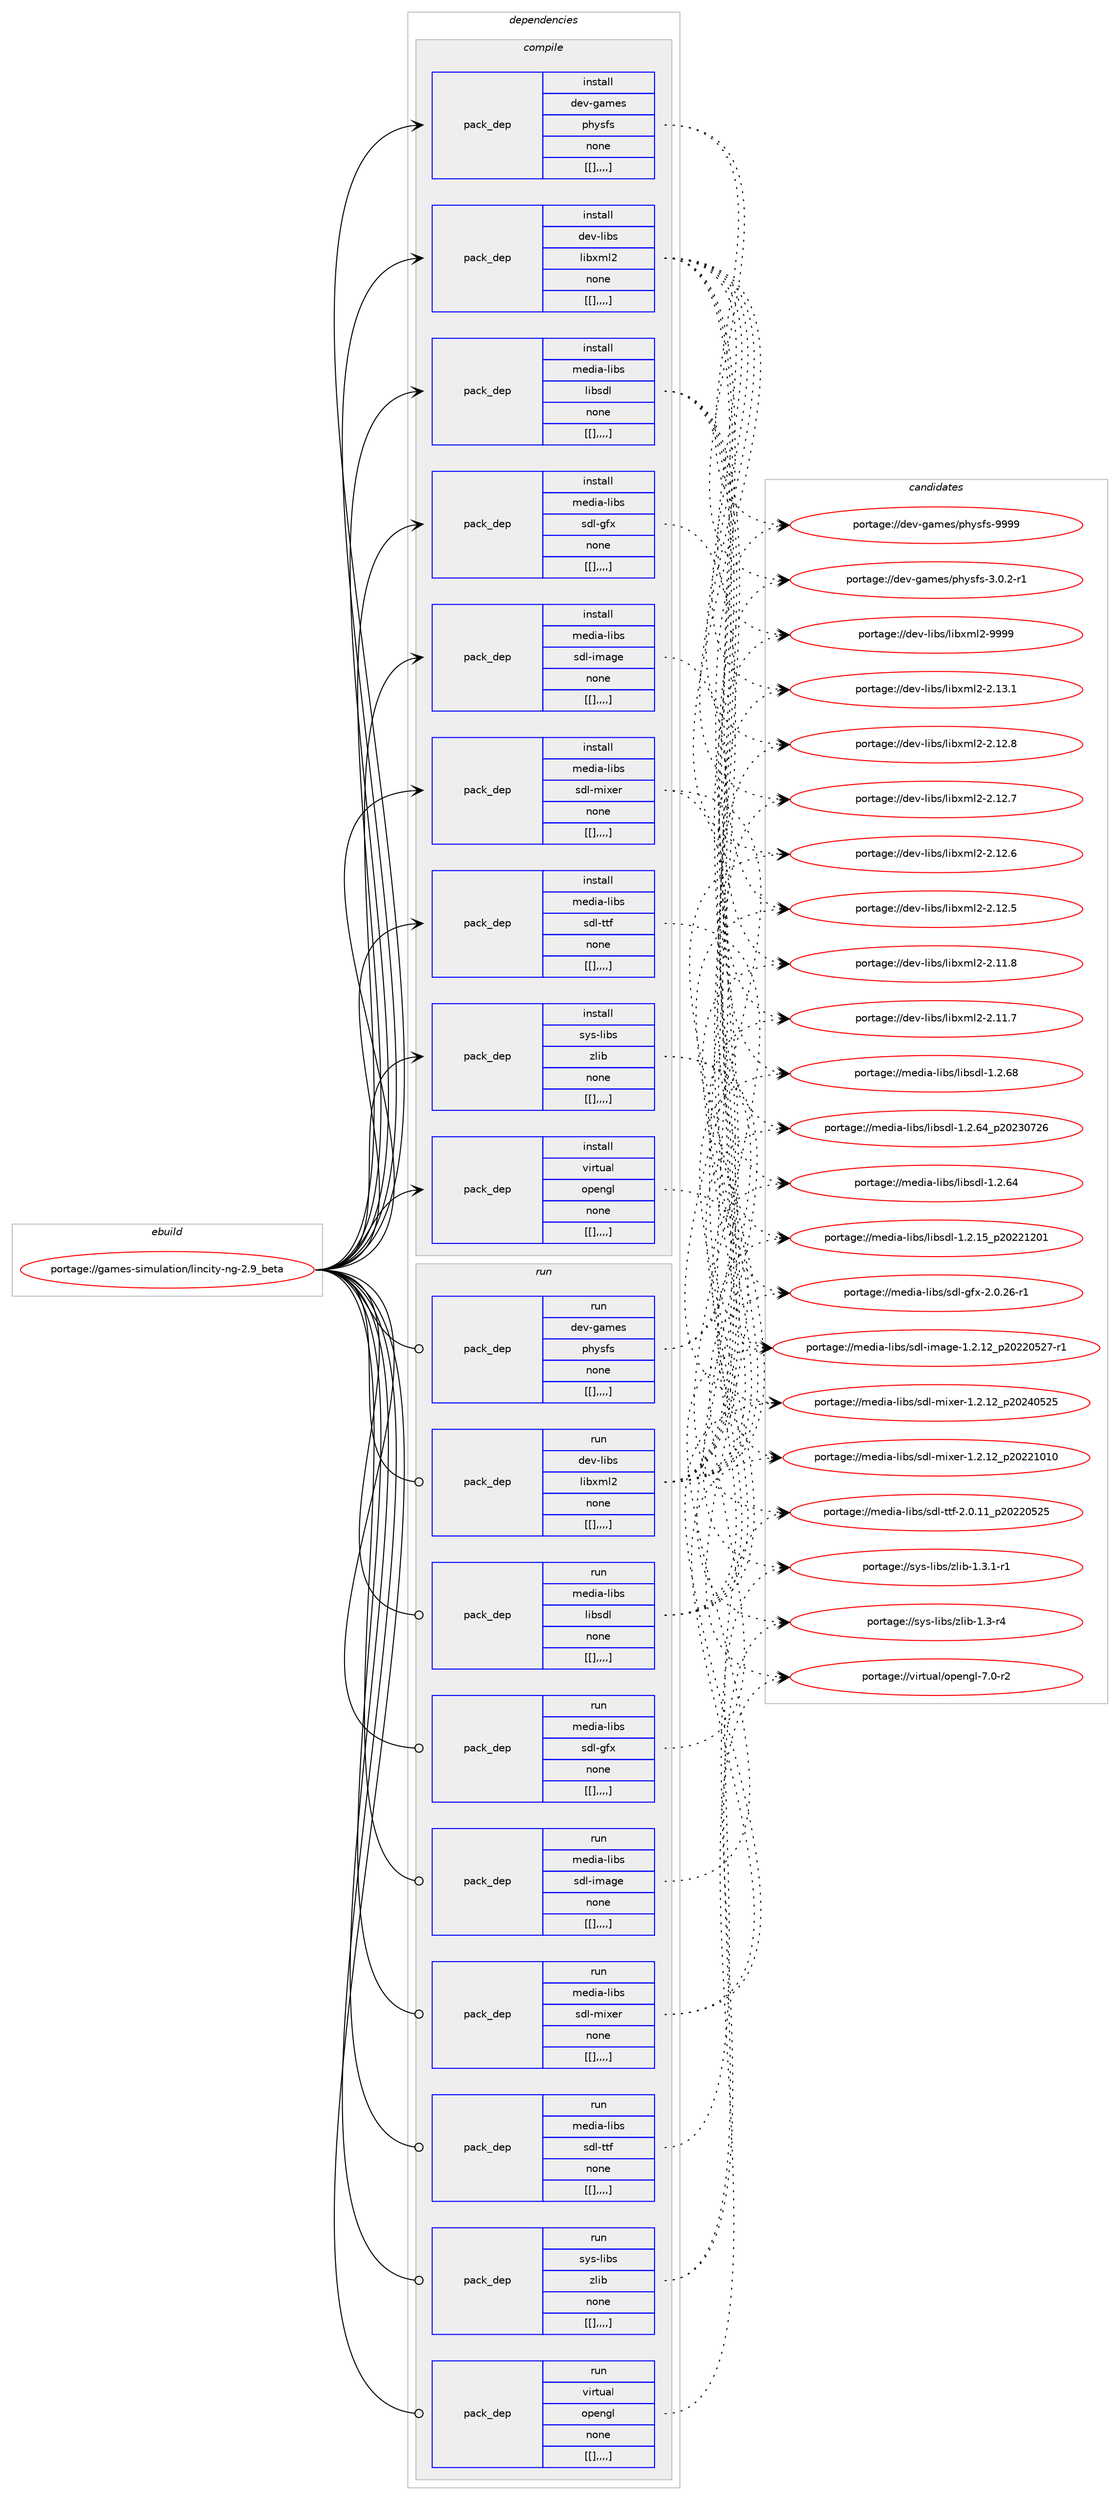 digraph prolog {

# *************
# Graph options
# *************

newrank=true;
concentrate=true;
compound=true;
graph [rankdir=LR,fontname=Helvetica,fontsize=10,ranksep=1.5];#, ranksep=2.5, nodesep=0.2];
edge  [arrowhead=vee];
node  [fontname=Helvetica,fontsize=10];

# **********
# The ebuild
# **********

subgraph cluster_leftcol {
color=gray;
label=<<i>ebuild</i>>;
id [label="portage://games-simulation/lincity-ng-2.9_beta", color=red, width=4, href="../games-simulation/lincity-ng-2.9_beta.svg"];
}

# ****************
# The dependencies
# ****************

subgraph cluster_midcol {
color=gray;
label=<<i>dependencies</i>>;
subgraph cluster_compile {
fillcolor="#eeeeee";
style=filled;
label=<<i>compile</i>>;
subgraph pack169669 {
dependency238301 [label=<<TABLE BORDER="0" CELLBORDER="1" CELLSPACING="0" CELLPADDING="4" WIDTH="220"><TR><TD ROWSPAN="6" CELLPADDING="30">pack_dep</TD></TR><TR><TD WIDTH="110">install</TD></TR><TR><TD>dev-games</TD></TR><TR><TD>physfs</TD></TR><TR><TD>none</TD></TR><TR><TD>[[],,,,]</TD></TR></TABLE>>, shape=none, color=blue];
}
id:e -> dependency238301:w [weight=20,style="solid",arrowhead="vee"];
subgraph pack169670 {
dependency238302 [label=<<TABLE BORDER="0" CELLBORDER="1" CELLSPACING="0" CELLPADDING="4" WIDTH="220"><TR><TD ROWSPAN="6" CELLPADDING="30">pack_dep</TD></TR><TR><TD WIDTH="110">install</TD></TR><TR><TD>dev-libs</TD></TR><TR><TD>libxml2</TD></TR><TR><TD>none</TD></TR><TR><TD>[[],,,,]</TD></TR></TABLE>>, shape=none, color=blue];
}
id:e -> dependency238302:w [weight=20,style="solid",arrowhead="vee"];
subgraph pack169671 {
dependency238303 [label=<<TABLE BORDER="0" CELLBORDER="1" CELLSPACING="0" CELLPADDING="4" WIDTH="220"><TR><TD ROWSPAN="6" CELLPADDING="30">pack_dep</TD></TR><TR><TD WIDTH="110">install</TD></TR><TR><TD>media-libs</TD></TR><TR><TD>libsdl</TD></TR><TR><TD>none</TD></TR><TR><TD>[[],,,,]</TD></TR></TABLE>>, shape=none, color=blue];
}
id:e -> dependency238303:w [weight=20,style="solid",arrowhead="vee"];
subgraph pack169672 {
dependency238304 [label=<<TABLE BORDER="0" CELLBORDER="1" CELLSPACING="0" CELLPADDING="4" WIDTH="220"><TR><TD ROWSPAN="6" CELLPADDING="30">pack_dep</TD></TR><TR><TD WIDTH="110">install</TD></TR><TR><TD>media-libs</TD></TR><TR><TD>sdl-gfx</TD></TR><TR><TD>none</TD></TR><TR><TD>[[],,,,]</TD></TR></TABLE>>, shape=none, color=blue];
}
id:e -> dependency238304:w [weight=20,style="solid",arrowhead="vee"];
subgraph pack169673 {
dependency238305 [label=<<TABLE BORDER="0" CELLBORDER="1" CELLSPACING="0" CELLPADDING="4" WIDTH="220"><TR><TD ROWSPAN="6" CELLPADDING="30">pack_dep</TD></TR><TR><TD WIDTH="110">install</TD></TR><TR><TD>media-libs</TD></TR><TR><TD>sdl-image</TD></TR><TR><TD>none</TD></TR><TR><TD>[[],,,,]</TD></TR></TABLE>>, shape=none, color=blue];
}
id:e -> dependency238305:w [weight=20,style="solid",arrowhead="vee"];
subgraph pack169674 {
dependency238306 [label=<<TABLE BORDER="0" CELLBORDER="1" CELLSPACING="0" CELLPADDING="4" WIDTH="220"><TR><TD ROWSPAN="6" CELLPADDING="30">pack_dep</TD></TR><TR><TD WIDTH="110">install</TD></TR><TR><TD>media-libs</TD></TR><TR><TD>sdl-mixer</TD></TR><TR><TD>none</TD></TR><TR><TD>[[],,,,]</TD></TR></TABLE>>, shape=none, color=blue];
}
id:e -> dependency238306:w [weight=20,style="solid",arrowhead="vee"];
subgraph pack169675 {
dependency238307 [label=<<TABLE BORDER="0" CELLBORDER="1" CELLSPACING="0" CELLPADDING="4" WIDTH="220"><TR><TD ROWSPAN="6" CELLPADDING="30">pack_dep</TD></TR><TR><TD WIDTH="110">install</TD></TR><TR><TD>media-libs</TD></TR><TR><TD>sdl-ttf</TD></TR><TR><TD>none</TD></TR><TR><TD>[[],,,,]</TD></TR></TABLE>>, shape=none, color=blue];
}
id:e -> dependency238307:w [weight=20,style="solid",arrowhead="vee"];
subgraph pack169676 {
dependency238308 [label=<<TABLE BORDER="0" CELLBORDER="1" CELLSPACING="0" CELLPADDING="4" WIDTH="220"><TR><TD ROWSPAN="6" CELLPADDING="30">pack_dep</TD></TR><TR><TD WIDTH="110">install</TD></TR><TR><TD>sys-libs</TD></TR><TR><TD>zlib</TD></TR><TR><TD>none</TD></TR><TR><TD>[[],,,,]</TD></TR></TABLE>>, shape=none, color=blue];
}
id:e -> dependency238308:w [weight=20,style="solid",arrowhead="vee"];
subgraph pack169677 {
dependency238309 [label=<<TABLE BORDER="0" CELLBORDER="1" CELLSPACING="0" CELLPADDING="4" WIDTH="220"><TR><TD ROWSPAN="6" CELLPADDING="30">pack_dep</TD></TR><TR><TD WIDTH="110">install</TD></TR><TR><TD>virtual</TD></TR><TR><TD>opengl</TD></TR><TR><TD>none</TD></TR><TR><TD>[[],,,,]</TD></TR></TABLE>>, shape=none, color=blue];
}
id:e -> dependency238309:w [weight=20,style="solid",arrowhead="vee"];
}
subgraph cluster_compileandrun {
fillcolor="#eeeeee";
style=filled;
label=<<i>compile and run</i>>;
}
subgraph cluster_run {
fillcolor="#eeeeee";
style=filled;
label=<<i>run</i>>;
subgraph pack169678 {
dependency238310 [label=<<TABLE BORDER="0" CELLBORDER="1" CELLSPACING="0" CELLPADDING="4" WIDTH="220"><TR><TD ROWSPAN="6" CELLPADDING="30">pack_dep</TD></TR><TR><TD WIDTH="110">run</TD></TR><TR><TD>dev-games</TD></TR><TR><TD>physfs</TD></TR><TR><TD>none</TD></TR><TR><TD>[[],,,,]</TD></TR></TABLE>>, shape=none, color=blue];
}
id:e -> dependency238310:w [weight=20,style="solid",arrowhead="odot"];
subgraph pack169679 {
dependency238311 [label=<<TABLE BORDER="0" CELLBORDER="1" CELLSPACING="0" CELLPADDING="4" WIDTH="220"><TR><TD ROWSPAN="6" CELLPADDING="30">pack_dep</TD></TR><TR><TD WIDTH="110">run</TD></TR><TR><TD>dev-libs</TD></TR><TR><TD>libxml2</TD></TR><TR><TD>none</TD></TR><TR><TD>[[],,,,]</TD></TR></TABLE>>, shape=none, color=blue];
}
id:e -> dependency238311:w [weight=20,style="solid",arrowhead="odot"];
subgraph pack169680 {
dependency238312 [label=<<TABLE BORDER="0" CELLBORDER="1" CELLSPACING="0" CELLPADDING="4" WIDTH="220"><TR><TD ROWSPAN="6" CELLPADDING="30">pack_dep</TD></TR><TR><TD WIDTH="110">run</TD></TR><TR><TD>media-libs</TD></TR><TR><TD>libsdl</TD></TR><TR><TD>none</TD></TR><TR><TD>[[],,,,]</TD></TR></TABLE>>, shape=none, color=blue];
}
id:e -> dependency238312:w [weight=20,style="solid",arrowhead="odot"];
subgraph pack169681 {
dependency238313 [label=<<TABLE BORDER="0" CELLBORDER="1" CELLSPACING="0" CELLPADDING="4" WIDTH="220"><TR><TD ROWSPAN="6" CELLPADDING="30">pack_dep</TD></TR><TR><TD WIDTH="110">run</TD></TR><TR><TD>media-libs</TD></TR><TR><TD>sdl-gfx</TD></TR><TR><TD>none</TD></TR><TR><TD>[[],,,,]</TD></TR></TABLE>>, shape=none, color=blue];
}
id:e -> dependency238313:w [weight=20,style="solid",arrowhead="odot"];
subgraph pack169682 {
dependency238314 [label=<<TABLE BORDER="0" CELLBORDER="1" CELLSPACING="0" CELLPADDING="4" WIDTH="220"><TR><TD ROWSPAN="6" CELLPADDING="30">pack_dep</TD></TR><TR><TD WIDTH="110">run</TD></TR><TR><TD>media-libs</TD></TR><TR><TD>sdl-image</TD></TR><TR><TD>none</TD></TR><TR><TD>[[],,,,]</TD></TR></TABLE>>, shape=none, color=blue];
}
id:e -> dependency238314:w [weight=20,style="solid",arrowhead="odot"];
subgraph pack169683 {
dependency238315 [label=<<TABLE BORDER="0" CELLBORDER="1" CELLSPACING="0" CELLPADDING="4" WIDTH="220"><TR><TD ROWSPAN="6" CELLPADDING="30">pack_dep</TD></TR><TR><TD WIDTH="110">run</TD></TR><TR><TD>media-libs</TD></TR><TR><TD>sdl-mixer</TD></TR><TR><TD>none</TD></TR><TR><TD>[[],,,,]</TD></TR></TABLE>>, shape=none, color=blue];
}
id:e -> dependency238315:w [weight=20,style="solid",arrowhead="odot"];
subgraph pack169684 {
dependency238316 [label=<<TABLE BORDER="0" CELLBORDER="1" CELLSPACING="0" CELLPADDING="4" WIDTH="220"><TR><TD ROWSPAN="6" CELLPADDING="30">pack_dep</TD></TR><TR><TD WIDTH="110">run</TD></TR><TR><TD>media-libs</TD></TR><TR><TD>sdl-ttf</TD></TR><TR><TD>none</TD></TR><TR><TD>[[],,,,]</TD></TR></TABLE>>, shape=none, color=blue];
}
id:e -> dependency238316:w [weight=20,style="solid",arrowhead="odot"];
subgraph pack169685 {
dependency238317 [label=<<TABLE BORDER="0" CELLBORDER="1" CELLSPACING="0" CELLPADDING="4" WIDTH="220"><TR><TD ROWSPAN="6" CELLPADDING="30">pack_dep</TD></TR><TR><TD WIDTH="110">run</TD></TR><TR><TD>sys-libs</TD></TR><TR><TD>zlib</TD></TR><TR><TD>none</TD></TR><TR><TD>[[],,,,]</TD></TR></TABLE>>, shape=none, color=blue];
}
id:e -> dependency238317:w [weight=20,style="solid",arrowhead="odot"];
subgraph pack169686 {
dependency238318 [label=<<TABLE BORDER="0" CELLBORDER="1" CELLSPACING="0" CELLPADDING="4" WIDTH="220"><TR><TD ROWSPAN="6" CELLPADDING="30">pack_dep</TD></TR><TR><TD WIDTH="110">run</TD></TR><TR><TD>virtual</TD></TR><TR><TD>opengl</TD></TR><TR><TD>none</TD></TR><TR><TD>[[],,,,]</TD></TR></TABLE>>, shape=none, color=blue];
}
id:e -> dependency238318:w [weight=20,style="solid",arrowhead="odot"];
}
}

# **************
# The candidates
# **************

subgraph cluster_choices {
rank=same;
color=gray;
label=<<i>candidates</i>>;

subgraph choice169669 {
color=black;
nodesep=1;
choice1001011184510397109101115471121041211151021154557575757 [label="portage://dev-games/physfs-9999", color=red, width=4,href="../dev-games/physfs-9999.svg"];
choice1001011184510397109101115471121041211151021154551464846504511449 [label="portage://dev-games/physfs-3.0.2-r1", color=red, width=4,href="../dev-games/physfs-3.0.2-r1.svg"];
dependency238301:e -> choice1001011184510397109101115471121041211151021154557575757:w [style=dotted,weight="100"];
dependency238301:e -> choice1001011184510397109101115471121041211151021154551464846504511449:w [style=dotted,weight="100"];
}
subgraph choice169670 {
color=black;
nodesep=1;
choice10010111845108105981154710810598120109108504557575757 [label="portage://dev-libs/libxml2-9999", color=red, width=4,href="../dev-libs/libxml2-9999.svg"];
choice100101118451081059811547108105981201091085045504649514649 [label="portage://dev-libs/libxml2-2.13.1", color=red, width=4,href="../dev-libs/libxml2-2.13.1.svg"];
choice100101118451081059811547108105981201091085045504649504656 [label="portage://dev-libs/libxml2-2.12.8", color=red, width=4,href="../dev-libs/libxml2-2.12.8.svg"];
choice100101118451081059811547108105981201091085045504649504655 [label="portage://dev-libs/libxml2-2.12.7", color=red, width=4,href="../dev-libs/libxml2-2.12.7.svg"];
choice100101118451081059811547108105981201091085045504649504654 [label="portage://dev-libs/libxml2-2.12.6", color=red, width=4,href="../dev-libs/libxml2-2.12.6.svg"];
choice100101118451081059811547108105981201091085045504649504653 [label="portage://dev-libs/libxml2-2.12.5", color=red, width=4,href="../dev-libs/libxml2-2.12.5.svg"];
choice100101118451081059811547108105981201091085045504649494656 [label="portage://dev-libs/libxml2-2.11.8", color=red, width=4,href="../dev-libs/libxml2-2.11.8.svg"];
choice100101118451081059811547108105981201091085045504649494655 [label="portage://dev-libs/libxml2-2.11.7", color=red, width=4,href="../dev-libs/libxml2-2.11.7.svg"];
dependency238302:e -> choice10010111845108105981154710810598120109108504557575757:w [style=dotted,weight="100"];
dependency238302:e -> choice100101118451081059811547108105981201091085045504649514649:w [style=dotted,weight="100"];
dependency238302:e -> choice100101118451081059811547108105981201091085045504649504656:w [style=dotted,weight="100"];
dependency238302:e -> choice100101118451081059811547108105981201091085045504649504655:w [style=dotted,weight="100"];
dependency238302:e -> choice100101118451081059811547108105981201091085045504649504654:w [style=dotted,weight="100"];
dependency238302:e -> choice100101118451081059811547108105981201091085045504649504653:w [style=dotted,weight="100"];
dependency238302:e -> choice100101118451081059811547108105981201091085045504649494656:w [style=dotted,weight="100"];
dependency238302:e -> choice100101118451081059811547108105981201091085045504649494655:w [style=dotted,weight="100"];
}
subgraph choice169671 {
color=black;
nodesep=1;
choice109101100105974510810598115471081059811510010845494650465456 [label="portage://media-libs/libsdl-1.2.68", color=red, width=4,href="../media-libs/libsdl-1.2.68.svg"];
choice109101100105974510810598115471081059811510010845494650465452951125048505148555054 [label="portage://media-libs/libsdl-1.2.64_p20230726", color=red, width=4,href="../media-libs/libsdl-1.2.64_p20230726.svg"];
choice109101100105974510810598115471081059811510010845494650465452 [label="portage://media-libs/libsdl-1.2.64", color=red, width=4,href="../media-libs/libsdl-1.2.64.svg"];
choice109101100105974510810598115471081059811510010845494650464953951125048505049504849 [label="portage://media-libs/libsdl-1.2.15_p20221201", color=red, width=4,href="../media-libs/libsdl-1.2.15_p20221201.svg"];
dependency238303:e -> choice109101100105974510810598115471081059811510010845494650465456:w [style=dotted,weight="100"];
dependency238303:e -> choice109101100105974510810598115471081059811510010845494650465452951125048505148555054:w [style=dotted,weight="100"];
dependency238303:e -> choice109101100105974510810598115471081059811510010845494650465452:w [style=dotted,weight="100"];
dependency238303:e -> choice109101100105974510810598115471081059811510010845494650464953951125048505049504849:w [style=dotted,weight="100"];
}
subgraph choice169672 {
color=black;
nodesep=1;
choice1091011001059745108105981154711510010845103102120455046484650544511449 [label="portage://media-libs/sdl-gfx-2.0.26-r1", color=red, width=4,href="../media-libs/sdl-gfx-2.0.26-r1.svg"];
dependency238304:e -> choice1091011001059745108105981154711510010845103102120455046484650544511449:w [style=dotted,weight="100"];
}
subgraph choice169673 {
color=black;
nodesep=1;
choice109101100105974510810598115471151001084510510997103101454946504649509511250485050485350554511449 [label="portage://media-libs/sdl-image-1.2.12_p20220527-r1", color=red, width=4,href="../media-libs/sdl-image-1.2.12_p20220527-r1.svg"];
dependency238305:e -> choice109101100105974510810598115471151001084510510997103101454946504649509511250485050485350554511449:w [style=dotted,weight="100"];
}
subgraph choice169674 {
color=black;
nodesep=1;
choice109101100105974510810598115471151001084510910512010111445494650464950951125048505248535053 [label="portage://media-libs/sdl-mixer-1.2.12_p20240525", color=red, width=4,href="../media-libs/sdl-mixer-1.2.12_p20240525.svg"];
choice109101100105974510810598115471151001084510910512010111445494650464950951125048505049484948 [label="portage://media-libs/sdl-mixer-1.2.12_p20221010", color=red, width=4,href="../media-libs/sdl-mixer-1.2.12_p20221010.svg"];
dependency238306:e -> choice109101100105974510810598115471151001084510910512010111445494650464950951125048505248535053:w [style=dotted,weight="100"];
dependency238306:e -> choice109101100105974510810598115471151001084510910512010111445494650464950951125048505049484948:w [style=dotted,weight="100"];
}
subgraph choice169675 {
color=black;
nodesep=1;
choice109101100105974510810598115471151001084511611610245504648464949951125048505048535053 [label="portage://media-libs/sdl-ttf-2.0.11_p20220525", color=red, width=4,href="../media-libs/sdl-ttf-2.0.11_p20220525.svg"];
dependency238307:e -> choice109101100105974510810598115471151001084511611610245504648464949951125048505048535053:w [style=dotted,weight="100"];
}
subgraph choice169676 {
color=black;
nodesep=1;
choice115121115451081059811547122108105984549465146494511449 [label="portage://sys-libs/zlib-1.3.1-r1", color=red, width=4,href="../sys-libs/zlib-1.3.1-r1.svg"];
choice11512111545108105981154712210810598454946514511452 [label="portage://sys-libs/zlib-1.3-r4", color=red, width=4,href="../sys-libs/zlib-1.3-r4.svg"];
dependency238308:e -> choice115121115451081059811547122108105984549465146494511449:w [style=dotted,weight="100"];
dependency238308:e -> choice11512111545108105981154712210810598454946514511452:w [style=dotted,weight="100"];
}
subgraph choice169677 {
color=black;
nodesep=1;
choice1181051141161179710847111112101110103108455546484511450 [label="portage://virtual/opengl-7.0-r2", color=red, width=4,href="../virtual/opengl-7.0-r2.svg"];
dependency238309:e -> choice1181051141161179710847111112101110103108455546484511450:w [style=dotted,weight="100"];
}
subgraph choice169678 {
color=black;
nodesep=1;
choice1001011184510397109101115471121041211151021154557575757 [label="portage://dev-games/physfs-9999", color=red, width=4,href="../dev-games/physfs-9999.svg"];
choice1001011184510397109101115471121041211151021154551464846504511449 [label="portage://dev-games/physfs-3.0.2-r1", color=red, width=4,href="../dev-games/physfs-3.0.2-r1.svg"];
dependency238310:e -> choice1001011184510397109101115471121041211151021154557575757:w [style=dotted,weight="100"];
dependency238310:e -> choice1001011184510397109101115471121041211151021154551464846504511449:w [style=dotted,weight="100"];
}
subgraph choice169679 {
color=black;
nodesep=1;
choice10010111845108105981154710810598120109108504557575757 [label="portage://dev-libs/libxml2-9999", color=red, width=4,href="../dev-libs/libxml2-9999.svg"];
choice100101118451081059811547108105981201091085045504649514649 [label="portage://dev-libs/libxml2-2.13.1", color=red, width=4,href="../dev-libs/libxml2-2.13.1.svg"];
choice100101118451081059811547108105981201091085045504649504656 [label="portage://dev-libs/libxml2-2.12.8", color=red, width=4,href="../dev-libs/libxml2-2.12.8.svg"];
choice100101118451081059811547108105981201091085045504649504655 [label="portage://dev-libs/libxml2-2.12.7", color=red, width=4,href="../dev-libs/libxml2-2.12.7.svg"];
choice100101118451081059811547108105981201091085045504649504654 [label="portage://dev-libs/libxml2-2.12.6", color=red, width=4,href="../dev-libs/libxml2-2.12.6.svg"];
choice100101118451081059811547108105981201091085045504649504653 [label="portage://dev-libs/libxml2-2.12.5", color=red, width=4,href="../dev-libs/libxml2-2.12.5.svg"];
choice100101118451081059811547108105981201091085045504649494656 [label="portage://dev-libs/libxml2-2.11.8", color=red, width=4,href="../dev-libs/libxml2-2.11.8.svg"];
choice100101118451081059811547108105981201091085045504649494655 [label="portage://dev-libs/libxml2-2.11.7", color=red, width=4,href="../dev-libs/libxml2-2.11.7.svg"];
dependency238311:e -> choice10010111845108105981154710810598120109108504557575757:w [style=dotted,weight="100"];
dependency238311:e -> choice100101118451081059811547108105981201091085045504649514649:w [style=dotted,weight="100"];
dependency238311:e -> choice100101118451081059811547108105981201091085045504649504656:w [style=dotted,weight="100"];
dependency238311:e -> choice100101118451081059811547108105981201091085045504649504655:w [style=dotted,weight="100"];
dependency238311:e -> choice100101118451081059811547108105981201091085045504649504654:w [style=dotted,weight="100"];
dependency238311:e -> choice100101118451081059811547108105981201091085045504649504653:w [style=dotted,weight="100"];
dependency238311:e -> choice100101118451081059811547108105981201091085045504649494656:w [style=dotted,weight="100"];
dependency238311:e -> choice100101118451081059811547108105981201091085045504649494655:w [style=dotted,weight="100"];
}
subgraph choice169680 {
color=black;
nodesep=1;
choice109101100105974510810598115471081059811510010845494650465456 [label="portage://media-libs/libsdl-1.2.68", color=red, width=4,href="../media-libs/libsdl-1.2.68.svg"];
choice109101100105974510810598115471081059811510010845494650465452951125048505148555054 [label="portage://media-libs/libsdl-1.2.64_p20230726", color=red, width=4,href="../media-libs/libsdl-1.2.64_p20230726.svg"];
choice109101100105974510810598115471081059811510010845494650465452 [label="portage://media-libs/libsdl-1.2.64", color=red, width=4,href="../media-libs/libsdl-1.2.64.svg"];
choice109101100105974510810598115471081059811510010845494650464953951125048505049504849 [label="portage://media-libs/libsdl-1.2.15_p20221201", color=red, width=4,href="../media-libs/libsdl-1.2.15_p20221201.svg"];
dependency238312:e -> choice109101100105974510810598115471081059811510010845494650465456:w [style=dotted,weight="100"];
dependency238312:e -> choice109101100105974510810598115471081059811510010845494650465452951125048505148555054:w [style=dotted,weight="100"];
dependency238312:e -> choice109101100105974510810598115471081059811510010845494650465452:w [style=dotted,weight="100"];
dependency238312:e -> choice109101100105974510810598115471081059811510010845494650464953951125048505049504849:w [style=dotted,weight="100"];
}
subgraph choice169681 {
color=black;
nodesep=1;
choice1091011001059745108105981154711510010845103102120455046484650544511449 [label="portage://media-libs/sdl-gfx-2.0.26-r1", color=red, width=4,href="../media-libs/sdl-gfx-2.0.26-r1.svg"];
dependency238313:e -> choice1091011001059745108105981154711510010845103102120455046484650544511449:w [style=dotted,weight="100"];
}
subgraph choice169682 {
color=black;
nodesep=1;
choice109101100105974510810598115471151001084510510997103101454946504649509511250485050485350554511449 [label="portage://media-libs/sdl-image-1.2.12_p20220527-r1", color=red, width=4,href="../media-libs/sdl-image-1.2.12_p20220527-r1.svg"];
dependency238314:e -> choice109101100105974510810598115471151001084510510997103101454946504649509511250485050485350554511449:w [style=dotted,weight="100"];
}
subgraph choice169683 {
color=black;
nodesep=1;
choice109101100105974510810598115471151001084510910512010111445494650464950951125048505248535053 [label="portage://media-libs/sdl-mixer-1.2.12_p20240525", color=red, width=4,href="../media-libs/sdl-mixer-1.2.12_p20240525.svg"];
choice109101100105974510810598115471151001084510910512010111445494650464950951125048505049484948 [label="portage://media-libs/sdl-mixer-1.2.12_p20221010", color=red, width=4,href="../media-libs/sdl-mixer-1.2.12_p20221010.svg"];
dependency238315:e -> choice109101100105974510810598115471151001084510910512010111445494650464950951125048505248535053:w [style=dotted,weight="100"];
dependency238315:e -> choice109101100105974510810598115471151001084510910512010111445494650464950951125048505049484948:w [style=dotted,weight="100"];
}
subgraph choice169684 {
color=black;
nodesep=1;
choice109101100105974510810598115471151001084511611610245504648464949951125048505048535053 [label="portage://media-libs/sdl-ttf-2.0.11_p20220525", color=red, width=4,href="../media-libs/sdl-ttf-2.0.11_p20220525.svg"];
dependency238316:e -> choice109101100105974510810598115471151001084511611610245504648464949951125048505048535053:w [style=dotted,weight="100"];
}
subgraph choice169685 {
color=black;
nodesep=1;
choice115121115451081059811547122108105984549465146494511449 [label="portage://sys-libs/zlib-1.3.1-r1", color=red, width=4,href="../sys-libs/zlib-1.3.1-r1.svg"];
choice11512111545108105981154712210810598454946514511452 [label="portage://sys-libs/zlib-1.3-r4", color=red, width=4,href="../sys-libs/zlib-1.3-r4.svg"];
dependency238317:e -> choice115121115451081059811547122108105984549465146494511449:w [style=dotted,weight="100"];
dependency238317:e -> choice11512111545108105981154712210810598454946514511452:w [style=dotted,weight="100"];
}
subgraph choice169686 {
color=black;
nodesep=1;
choice1181051141161179710847111112101110103108455546484511450 [label="portage://virtual/opengl-7.0-r2", color=red, width=4,href="../virtual/opengl-7.0-r2.svg"];
dependency238318:e -> choice1181051141161179710847111112101110103108455546484511450:w [style=dotted,weight="100"];
}
}

}
